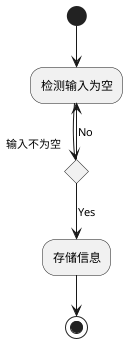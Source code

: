 @startuml
@startuml
(*)  --> "检测输入为空"
If "输入不为空" then
--> [Yes] "存储信息"
-->(*)
else
--> [No] "检测输入为空"
Endif
@enduml
@enduml